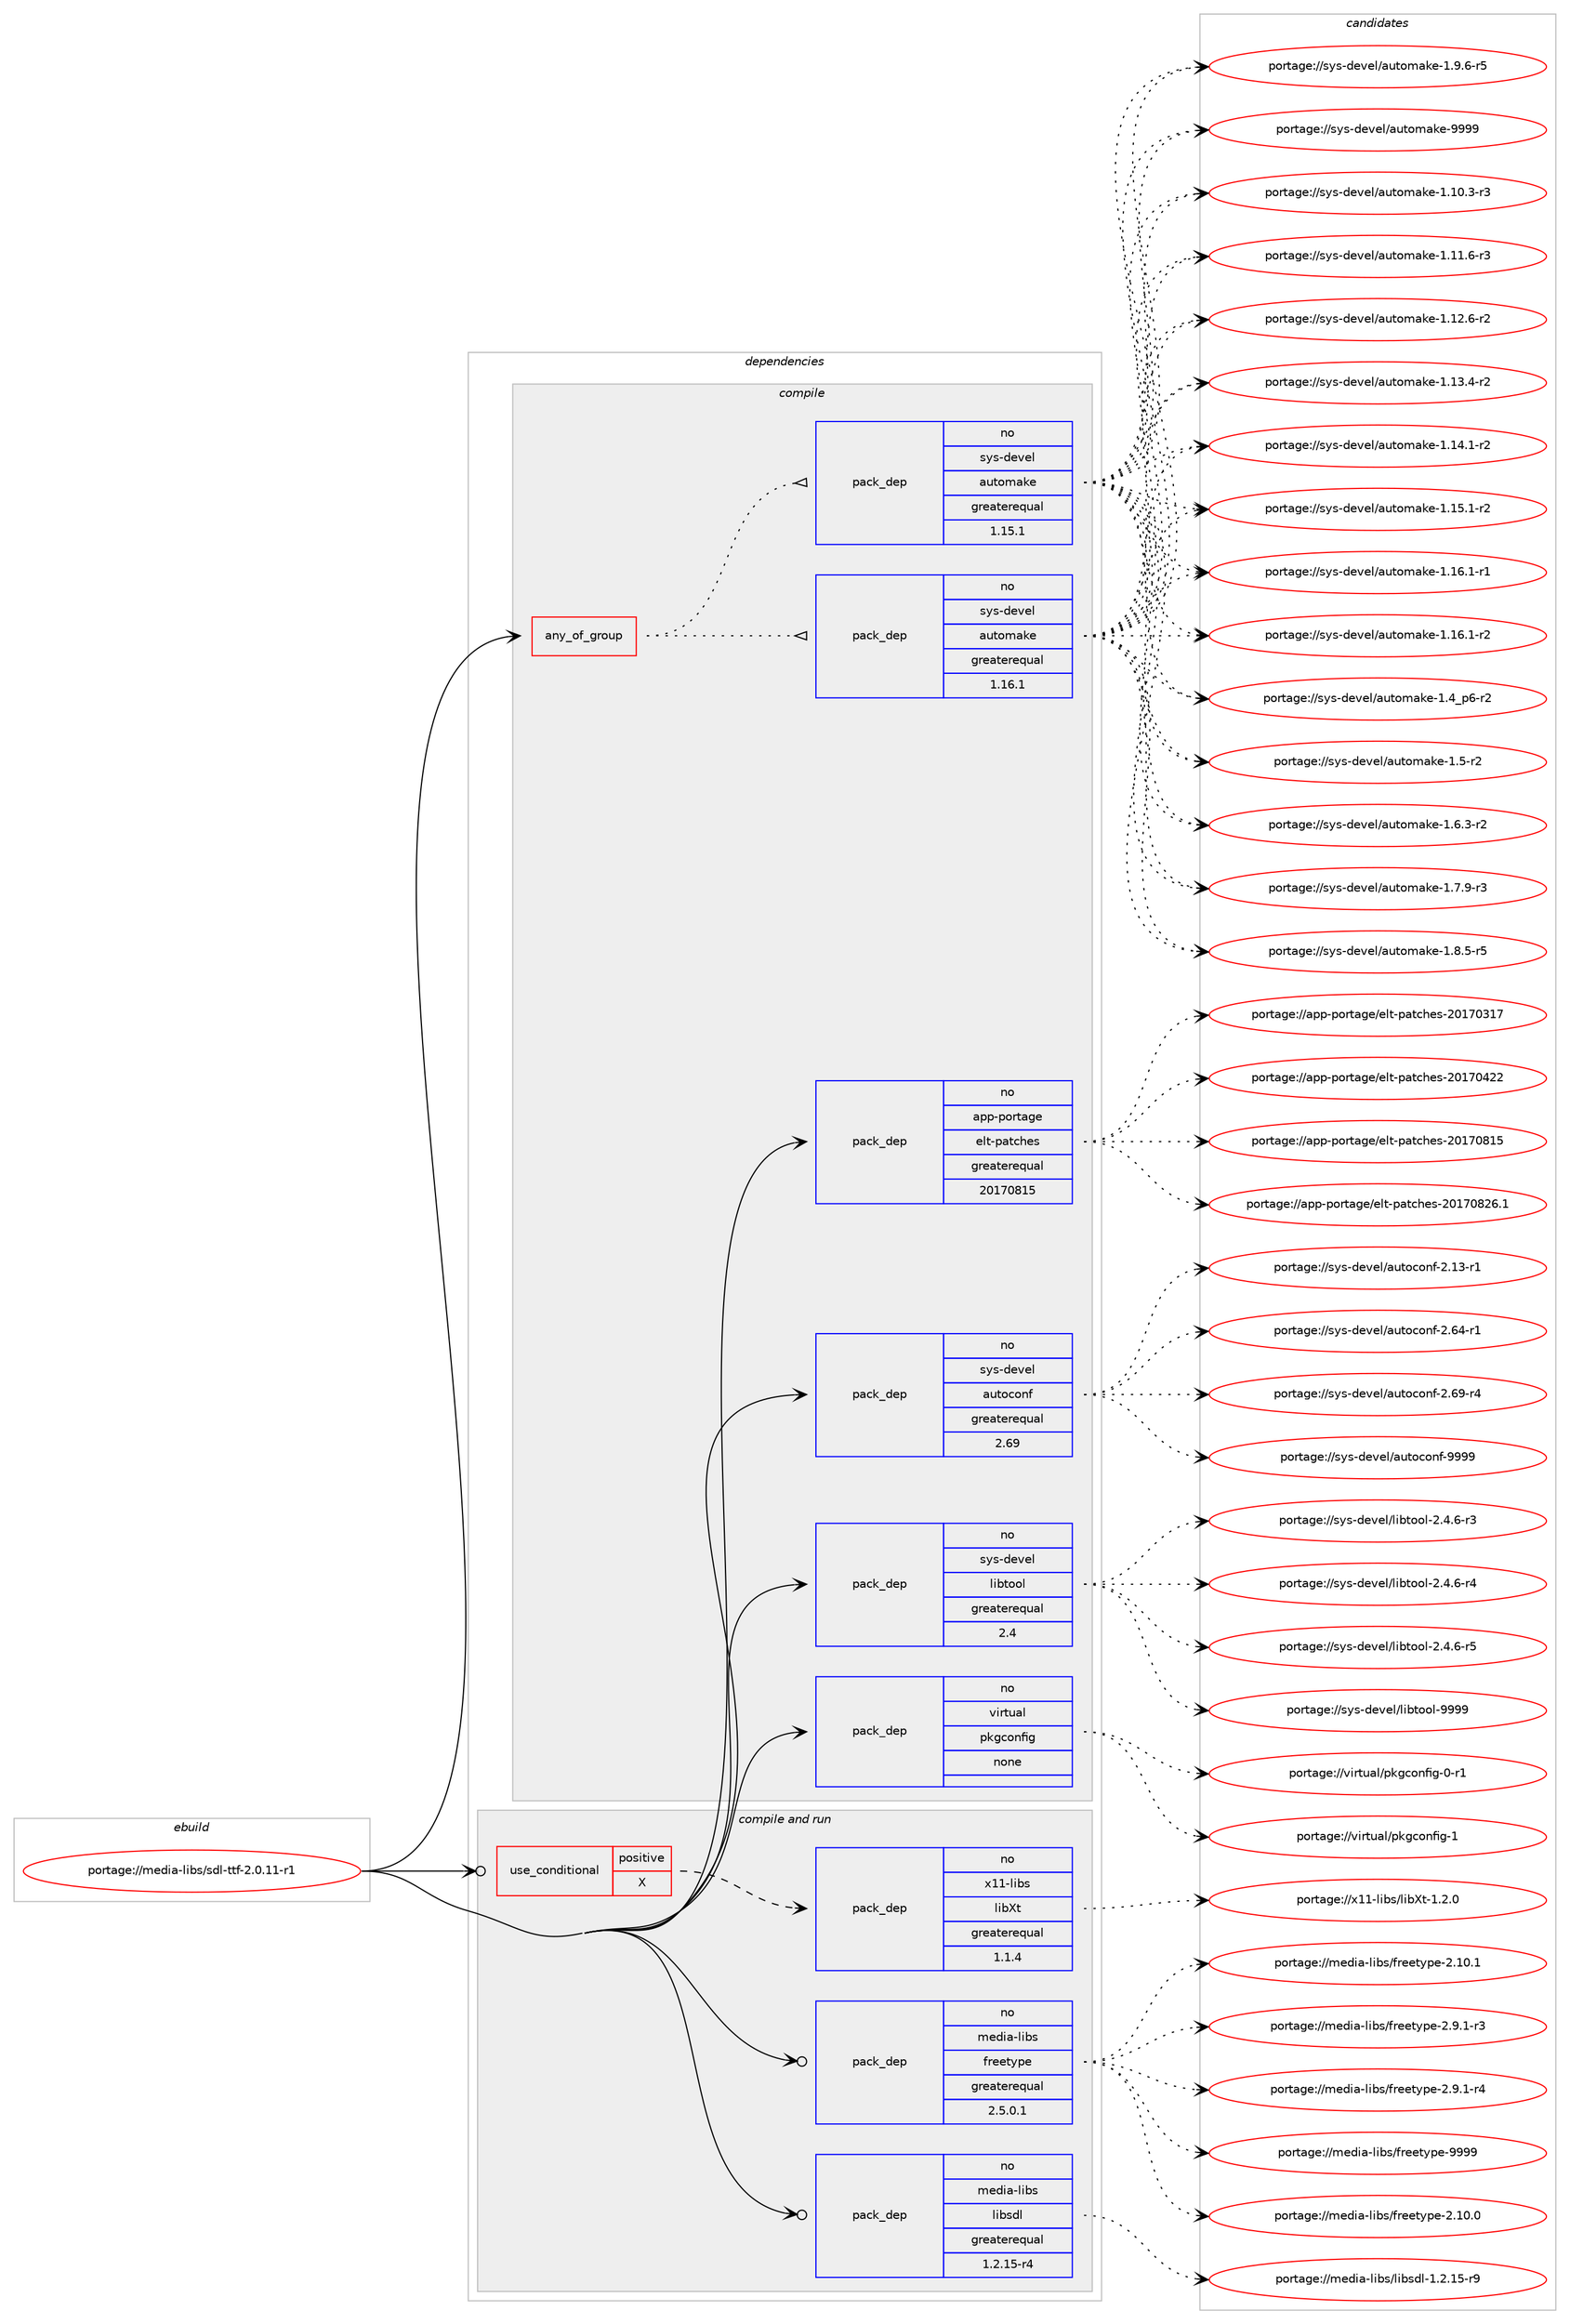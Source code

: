digraph prolog {

# *************
# Graph options
# *************

newrank=true;
concentrate=true;
compound=true;
graph [rankdir=LR,fontname=Helvetica,fontsize=10,ranksep=1.5];#, ranksep=2.5, nodesep=0.2];
edge  [arrowhead=vee];
node  [fontname=Helvetica,fontsize=10];

# **********
# The ebuild
# **********

subgraph cluster_leftcol {
color=gray;
rank=same;
label=<<i>ebuild</i>>;
id [label="portage://media-libs/sdl-ttf-2.0.11-r1", color=red, width=4, href="../media-libs/sdl-ttf-2.0.11-r1.svg"];
}

# ****************
# The dependencies
# ****************

subgraph cluster_midcol {
color=gray;
label=<<i>dependencies</i>>;
subgraph cluster_compile {
fillcolor="#eeeeee";
style=filled;
label=<<i>compile</i>>;
subgraph any5194 {
dependency324331 [label=<<TABLE BORDER="0" CELLBORDER="1" CELLSPACING="0" CELLPADDING="4"><TR><TD CELLPADDING="10">any_of_group</TD></TR></TABLE>>, shape=none, color=red];subgraph pack237921 {
dependency324332 [label=<<TABLE BORDER="0" CELLBORDER="1" CELLSPACING="0" CELLPADDING="4" WIDTH="220"><TR><TD ROWSPAN="6" CELLPADDING="30">pack_dep</TD></TR><TR><TD WIDTH="110">no</TD></TR><TR><TD>sys-devel</TD></TR><TR><TD>automake</TD></TR><TR><TD>greaterequal</TD></TR><TR><TD>1.16.1</TD></TR></TABLE>>, shape=none, color=blue];
}
dependency324331:e -> dependency324332:w [weight=20,style="dotted",arrowhead="oinv"];
subgraph pack237922 {
dependency324333 [label=<<TABLE BORDER="0" CELLBORDER="1" CELLSPACING="0" CELLPADDING="4" WIDTH="220"><TR><TD ROWSPAN="6" CELLPADDING="30">pack_dep</TD></TR><TR><TD WIDTH="110">no</TD></TR><TR><TD>sys-devel</TD></TR><TR><TD>automake</TD></TR><TR><TD>greaterequal</TD></TR><TR><TD>1.15.1</TD></TR></TABLE>>, shape=none, color=blue];
}
dependency324331:e -> dependency324333:w [weight=20,style="dotted",arrowhead="oinv"];
}
id:e -> dependency324331:w [weight=20,style="solid",arrowhead="vee"];
subgraph pack237923 {
dependency324334 [label=<<TABLE BORDER="0" CELLBORDER="1" CELLSPACING="0" CELLPADDING="4" WIDTH="220"><TR><TD ROWSPAN="6" CELLPADDING="30">pack_dep</TD></TR><TR><TD WIDTH="110">no</TD></TR><TR><TD>app-portage</TD></TR><TR><TD>elt-patches</TD></TR><TR><TD>greaterequal</TD></TR><TR><TD>20170815</TD></TR></TABLE>>, shape=none, color=blue];
}
id:e -> dependency324334:w [weight=20,style="solid",arrowhead="vee"];
subgraph pack237924 {
dependency324335 [label=<<TABLE BORDER="0" CELLBORDER="1" CELLSPACING="0" CELLPADDING="4" WIDTH="220"><TR><TD ROWSPAN="6" CELLPADDING="30">pack_dep</TD></TR><TR><TD WIDTH="110">no</TD></TR><TR><TD>sys-devel</TD></TR><TR><TD>autoconf</TD></TR><TR><TD>greaterequal</TD></TR><TR><TD>2.69</TD></TR></TABLE>>, shape=none, color=blue];
}
id:e -> dependency324335:w [weight=20,style="solid",arrowhead="vee"];
subgraph pack237925 {
dependency324336 [label=<<TABLE BORDER="0" CELLBORDER="1" CELLSPACING="0" CELLPADDING="4" WIDTH="220"><TR><TD ROWSPAN="6" CELLPADDING="30">pack_dep</TD></TR><TR><TD WIDTH="110">no</TD></TR><TR><TD>sys-devel</TD></TR><TR><TD>libtool</TD></TR><TR><TD>greaterequal</TD></TR><TR><TD>2.4</TD></TR></TABLE>>, shape=none, color=blue];
}
id:e -> dependency324336:w [weight=20,style="solid",arrowhead="vee"];
subgraph pack237926 {
dependency324337 [label=<<TABLE BORDER="0" CELLBORDER="1" CELLSPACING="0" CELLPADDING="4" WIDTH="220"><TR><TD ROWSPAN="6" CELLPADDING="30">pack_dep</TD></TR><TR><TD WIDTH="110">no</TD></TR><TR><TD>virtual</TD></TR><TR><TD>pkgconfig</TD></TR><TR><TD>none</TD></TR><TR><TD></TD></TR></TABLE>>, shape=none, color=blue];
}
id:e -> dependency324337:w [weight=20,style="solid",arrowhead="vee"];
}
subgraph cluster_compileandrun {
fillcolor="#eeeeee";
style=filled;
label=<<i>compile and run</i>>;
subgraph cond81085 {
dependency324338 [label=<<TABLE BORDER="0" CELLBORDER="1" CELLSPACING="0" CELLPADDING="4"><TR><TD ROWSPAN="3" CELLPADDING="10">use_conditional</TD></TR><TR><TD>positive</TD></TR><TR><TD>X</TD></TR></TABLE>>, shape=none, color=red];
subgraph pack237927 {
dependency324339 [label=<<TABLE BORDER="0" CELLBORDER="1" CELLSPACING="0" CELLPADDING="4" WIDTH="220"><TR><TD ROWSPAN="6" CELLPADDING="30">pack_dep</TD></TR><TR><TD WIDTH="110">no</TD></TR><TR><TD>x11-libs</TD></TR><TR><TD>libXt</TD></TR><TR><TD>greaterequal</TD></TR><TR><TD>1.1.4</TD></TR></TABLE>>, shape=none, color=blue];
}
dependency324338:e -> dependency324339:w [weight=20,style="dashed",arrowhead="vee"];
}
id:e -> dependency324338:w [weight=20,style="solid",arrowhead="odotvee"];
subgraph pack237928 {
dependency324340 [label=<<TABLE BORDER="0" CELLBORDER="1" CELLSPACING="0" CELLPADDING="4" WIDTH="220"><TR><TD ROWSPAN="6" CELLPADDING="30">pack_dep</TD></TR><TR><TD WIDTH="110">no</TD></TR><TR><TD>media-libs</TD></TR><TR><TD>freetype</TD></TR><TR><TD>greaterequal</TD></TR><TR><TD>2.5.0.1</TD></TR></TABLE>>, shape=none, color=blue];
}
id:e -> dependency324340:w [weight=20,style="solid",arrowhead="odotvee"];
subgraph pack237929 {
dependency324341 [label=<<TABLE BORDER="0" CELLBORDER="1" CELLSPACING="0" CELLPADDING="4" WIDTH="220"><TR><TD ROWSPAN="6" CELLPADDING="30">pack_dep</TD></TR><TR><TD WIDTH="110">no</TD></TR><TR><TD>media-libs</TD></TR><TR><TD>libsdl</TD></TR><TR><TD>greaterequal</TD></TR><TR><TD>1.2.15-r4</TD></TR></TABLE>>, shape=none, color=blue];
}
id:e -> dependency324341:w [weight=20,style="solid",arrowhead="odotvee"];
}
subgraph cluster_run {
fillcolor="#eeeeee";
style=filled;
label=<<i>run</i>>;
}
}

# **************
# The candidates
# **************

subgraph cluster_choices {
rank=same;
color=gray;
label=<<i>candidates</i>>;

subgraph choice237921 {
color=black;
nodesep=1;
choiceportage11512111545100101118101108479711711611110997107101454946494846514511451 [label="portage://sys-devel/automake-1.10.3-r3", color=red, width=4,href="../sys-devel/automake-1.10.3-r3.svg"];
choiceportage11512111545100101118101108479711711611110997107101454946494946544511451 [label="portage://sys-devel/automake-1.11.6-r3", color=red, width=4,href="../sys-devel/automake-1.11.6-r3.svg"];
choiceportage11512111545100101118101108479711711611110997107101454946495046544511450 [label="portage://sys-devel/automake-1.12.6-r2", color=red, width=4,href="../sys-devel/automake-1.12.6-r2.svg"];
choiceportage11512111545100101118101108479711711611110997107101454946495146524511450 [label="portage://sys-devel/automake-1.13.4-r2", color=red, width=4,href="../sys-devel/automake-1.13.4-r2.svg"];
choiceportage11512111545100101118101108479711711611110997107101454946495246494511450 [label="portage://sys-devel/automake-1.14.1-r2", color=red, width=4,href="../sys-devel/automake-1.14.1-r2.svg"];
choiceportage11512111545100101118101108479711711611110997107101454946495346494511450 [label="portage://sys-devel/automake-1.15.1-r2", color=red, width=4,href="../sys-devel/automake-1.15.1-r2.svg"];
choiceportage11512111545100101118101108479711711611110997107101454946495446494511449 [label="portage://sys-devel/automake-1.16.1-r1", color=red, width=4,href="../sys-devel/automake-1.16.1-r1.svg"];
choiceportage11512111545100101118101108479711711611110997107101454946495446494511450 [label="portage://sys-devel/automake-1.16.1-r2", color=red, width=4,href="../sys-devel/automake-1.16.1-r2.svg"];
choiceportage115121115451001011181011084797117116111109971071014549465295112544511450 [label="portage://sys-devel/automake-1.4_p6-r2", color=red, width=4,href="../sys-devel/automake-1.4_p6-r2.svg"];
choiceportage11512111545100101118101108479711711611110997107101454946534511450 [label="portage://sys-devel/automake-1.5-r2", color=red, width=4,href="../sys-devel/automake-1.5-r2.svg"];
choiceportage115121115451001011181011084797117116111109971071014549465446514511450 [label="portage://sys-devel/automake-1.6.3-r2", color=red, width=4,href="../sys-devel/automake-1.6.3-r2.svg"];
choiceportage115121115451001011181011084797117116111109971071014549465546574511451 [label="portage://sys-devel/automake-1.7.9-r3", color=red, width=4,href="../sys-devel/automake-1.7.9-r3.svg"];
choiceportage115121115451001011181011084797117116111109971071014549465646534511453 [label="portage://sys-devel/automake-1.8.5-r5", color=red, width=4,href="../sys-devel/automake-1.8.5-r5.svg"];
choiceportage115121115451001011181011084797117116111109971071014549465746544511453 [label="portage://sys-devel/automake-1.9.6-r5", color=red, width=4,href="../sys-devel/automake-1.9.6-r5.svg"];
choiceportage115121115451001011181011084797117116111109971071014557575757 [label="portage://sys-devel/automake-9999", color=red, width=4,href="../sys-devel/automake-9999.svg"];
dependency324332:e -> choiceportage11512111545100101118101108479711711611110997107101454946494846514511451:w [style=dotted,weight="100"];
dependency324332:e -> choiceportage11512111545100101118101108479711711611110997107101454946494946544511451:w [style=dotted,weight="100"];
dependency324332:e -> choiceportage11512111545100101118101108479711711611110997107101454946495046544511450:w [style=dotted,weight="100"];
dependency324332:e -> choiceportage11512111545100101118101108479711711611110997107101454946495146524511450:w [style=dotted,weight="100"];
dependency324332:e -> choiceportage11512111545100101118101108479711711611110997107101454946495246494511450:w [style=dotted,weight="100"];
dependency324332:e -> choiceportage11512111545100101118101108479711711611110997107101454946495346494511450:w [style=dotted,weight="100"];
dependency324332:e -> choiceportage11512111545100101118101108479711711611110997107101454946495446494511449:w [style=dotted,weight="100"];
dependency324332:e -> choiceportage11512111545100101118101108479711711611110997107101454946495446494511450:w [style=dotted,weight="100"];
dependency324332:e -> choiceportage115121115451001011181011084797117116111109971071014549465295112544511450:w [style=dotted,weight="100"];
dependency324332:e -> choiceportage11512111545100101118101108479711711611110997107101454946534511450:w [style=dotted,weight="100"];
dependency324332:e -> choiceportage115121115451001011181011084797117116111109971071014549465446514511450:w [style=dotted,weight="100"];
dependency324332:e -> choiceportage115121115451001011181011084797117116111109971071014549465546574511451:w [style=dotted,weight="100"];
dependency324332:e -> choiceportage115121115451001011181011084797117116111109971071014549465646534511453:w [style=dotted,weight="100"];
dependency324332:e -> choiceportage115121115451001011181011084797117116111109971071014549465746544511453:w [style=dotted,weight="100"];
dependency324332:e -> choiceportage115121115451001011181011084797117116111109971071014557575757:w [style=dotted,weight="100"];
}
subgraph choice237922 {
color=black;
nodesep=1;
choiceportage11512111545100101118101108479711711611110997107101454946494846514511451 [label="portage://sys-devel/automake-1.10.3-r3", color=red, width=4,href="../sys-devel/automake-1.10.3-r3.svg"];
choiceportage11512111545100101118101108479711711611110997107101454946494946544511451 [label="portage://sys-devel/automake-1.11.6-r3", color=red, width=4,href="../sys-devel/automake-1.11.6-r3.svg"];
choiceportage11512111545100101118101108479711711611110997107101454946495046544511450 [label="portage://sys-devel/automake-1.12.6-r2", color=red, width=4,href="../sys-devel/automake-1.12.6-r2.svg"];
choiceportage11512111545100101118101108479711711611110997107101454946495146524511450 [label="portage://sys-devel/automake-1.13.4-r2", color=red, width=4,href="../sys-devel/automake-1.13.4-r2.svg"];
choiceportage11512111545100101118101108479711711611110997107101454946495246494511450 [label="portage://sys-devel/automake-1.14.1-r2", color=red, width=4,href="../sys-devel/automake-1.14.1-r2.svg"];
choiceportage11512111545100101118101108479711711611110997107101454946495346494511450 [label="portage://sys-devel/automake-1.15.1-r2", color=red, width=4,href="../sys-devel/automake-1.15.1-r2.svg"];
choiceportage11512111545100101118101108479711711611110997107101454946495446494511449 [label="portage://sys-devel/automake-1.16.1-r1", color=red, width=4,href="../sys-devel/automake-1.16.1-r1.svg"];
choiceportage11512111545100101118101108479711711611110997107101454946495446494511450 [label="portage://sys-devel/automake-1.16.1-r2", color=red, width=4,href="../sys-devel/automake-1.16.1-r2.svg"];
choiceportage115121115451001011181011084797117116111109971071014549465295112544511450 [label="portage://sys-devel/automake-1.4_p6-r2", color=red, width=4,href="../sys-devel/automake-1.4_p6-r2.svg"];
choiceportage11512111545100101118101108479711711611110997107101454946534511450 [label="portage://sys-devel/automake-1.5-r2", color=red, width=4,href="../sys-devel/automake-1.5-r2.svg"];
choiceportage115121115451001011181011084797117116111109971071014549465446514511450 [label="portage://sys-devel/automake-1.6.3-r2", color=red, width=4,href="../sys-devel/automake-1.6.3-r2.svg"];
choiceportage115121115451001011181011084797117116111109971071014549465546574511451 [label="portage://sys-devel/automake-1.7.9-r3", color=red, width=4,href="../sys-devel/automake-1.7.9-r3.svg"];
choiceportage115121115451001011181011084797117116111109971071014549465646534511453 [label="portage://sys-devel/automake-1.8.5-r5", color=red, width=4,href="../sys-devel/automake-1.8.5-r5.svg"];
choiceportage115121115451001011181011084797117116111109971071014549465746544511453 [label="portage://sys-devel/automake-1.9.6-r5", color=red, width=4,href="../sys-devel/automake-1.9.6-r5.svg"];
choiceportage115121115451001011181011084797117116111109971071014557575757 [label="portage://sys-devel/automake-9999", color=red, width=4,href="../sys-devel/automake-9999.svg"];
dependency324333:e -> choiceportage11512111545100101118101108479711711611110997107101454946494846514511451:w [style=dotted,weight="100"];
dependency324333:e -> choiceportage11512111545100101118101108479711711611110997107101454946494946544511451:w [style=dotted,weight="100"];
dependency324333:e -> choiceportage11512111545100101118101108479711711611110997107101454946495046544511450:w [style=dotted,weight="100"];
dependency324333:e -> choiceportage11512111545100101118101108479711711611110997107101454946495146524511450:w [style=dotted,weight="100"];
dependency324333:e -> choiceportage11512111545100101118101108479711711611110997107101454946495246494511450:w [style=dotted,weight="100"];
dependency324333:e -> choiceportage11512111545100101118101108479711711611110997107101454946495346494511450:w [style=dotted,weight="100"];
dependency324333:e -> choiceportage11512111545100101118101108479711711611110997107101454946495446494511449:w [style=dotted,weight="100"];
dependency324333:e -> choiceportage11512111545100101118101108479711711611110997107101454946495446494511450:w [style=dotted,weight="100"];
dependency324333:e -> choiceportage115121115451001011181011084797117116111109971071014549465295112544511450:w [style=dotted,weight="100"];
dependency324333:e -> choiceportage11512111545100101118101108479711711611110997107101454946534511450:w [style=dotted,weight="100"];
dependency324333:e -> choiceportage115121115451001011181011084797117116111109971071014549465446514511450:w [style=dotted,weight="100"];
dependency324333:e -> choiceportage115121115451001011181011084797117116111109971071014549465546574511451:w [style=dotted,weight="100"];
dependency324333:e -> choiceportage115121115451001011181011084797117116111109971071014549465646534511453:w [style=dotted,weight="100"];
dependency324333:e -> choiceportage115121115451001011181011084797117116111109971071014549465746544511453:w [style=dotted,weight="100"];
dependency324333:e -> choiceportage115121115451001011181011084797117116111109971071014557575757:w [style=dotted,weight="100"];
}
subgraph choice237923 {
color=black;
nodesep=1;
choiceportage97112112451121111141169710310147101108116451129711699104101115455048495548514955 [label="portage://app-portage/elt-patches-20170317", color=red, width=4,href="../app-portage/elt-patches-20170317.svg"];
choiceportage97112112451121111141169710310147101108116451129711699104101115455048495548525050 [label="portage://app-portage/elt-patches-20170422", color=red, width=4,href="../app-portage/elt-patches-20170422.svg"];
choiceportage97112112451121111141169710310147101108116451129711699104101115455048495548564953 [label="portage://app-portage/elt-patches-20170815", color=red, width=4,href="../app-portage/elt-patches-20170815.svg"];
choiceportage971121124511211111411697103101471011081164511297116991041011154550484955485650544649 [label="portage://app-portage/elt-patches-20170826.1", color=red, width=4,href="../app-portage/elt-patches-20170826.1.svg"];
dependency324334:e -> choiceportage97112112451121111141169710310147101108116451129711699104101115455048495548514955:w [style=dotted,weight="100"];
dependency324334:e -> choiceportage97112112451121111141169710310147101108116451129711699104101115455048495548525050:w [style=dotted,weight="100"];
dependency324334:e -> choiceportage97112112451121111141169710310147101108116451129711699104101115455048495548564953:w [style=dotted,weight="100"];
dependency324334:e -> choiceportage971121124511211111411697103101471011081164511297116991041011154550484955485650544649:w [style=dotted,weight="100"];
}
subgraph choice237924 {
color=black;
nodesep=1;
choiceportage1151211154510010111810110847971171161119911111010245504649514511449 [label="portage://sys-devel/autoconf-2.13-r1", color=red, width=4,href="../sys-devel/autoconf-2.13-r1.svg"];
choiceportage1151211154510010111810110847971171161119911111010245504654524511449 [label="portage://sys-devel/autoconf-2.64-r1", color=red, width=4,href="../sys-devel/autoconf-2.64-r1.svg"];
choiceportage1151211154510010111810110847971171161119911111010245504654574511452 [label="portage://sys-devel/autoconf-2.69-r4", color=red, width=4,href="../sys-devel/autoconf-2.69-r4.svg"];
choiceportage115121115451001011181011084797117116111991111101024557575757 [label="portage://sys-devel/autoconf-9999", color=red, width=4,href="../sys-devel/autoconf-9999.svg"];
dependency324335:e -> choiceportage1151211154510010111810110847971171161119911111010245504649514511449:w [style=dotted,weight="100"];
dependency324335:e -> choiceportage1151211154510010111810110847971171161119911111010245504654524511449:w [style=dotted,weight="100"];
dependency324335:e -> choiceportage1151211154510010111810110847971171161119911111010245504654574511452:w [style=dotted,weight="100"];
dependency324335:e -> choiceportage115121115451001011181011084797117116111991111101024557575757:w [style=dotted,weight="100"];
}
subgraph choice237925 {
color=black;
nodesep=1;
choiceportage1151211154510010111810110847108105981161111111084550465246544511451 [label="portage://sys-devel/libtool-2.4.6-r3", color=red, width=4,href="../sys-devel/libtool-2.4.6-r3.svg"];
choiceportage1151211154510010111810110847108105981161111111084550465246544511452 [label="portage://sys-devel/libtool-2.4.6-r4", color=red, width=4,href="../sys-devel/libtool-2.4.6-r4.svg"];
choiceportage1151211154510010111810110847108105981161111111084550465246544511453 [label="portage://sys-devel/libtool-2.4.6-r5", color=red, width=4,href="../sys-devel/libtool-2.4.6-r5.svg"];
choiceportage1151211154510010111810110847108105981161111111084557575757 [label="portage://sys-devel/libtool-9999", color=red, width=4,href="../sys-devel/libtool-9999.svg"];
dependency324336:e -> choiceportage1151211154510010111810110847108105981161111111084550465246544511451:w [style=dotted,weight="100"];
dependency324336:e -> choiceportage1151211154510010111810110847108105981161111111084550465246544511452:w [style=dotted,weight="100"];
dependency324336:e -> choiceportage1151211154510010111810110847108105981161111111084550465246544511453:w [style=dotted,weight="100"];
dependency324336:e -> choiceportage1151211154510010111810110847108105981161111111084557575757:w [style=dotted,weight="100"];
}
subgraph choice237926 {
color=black;
nodesep=1;
choiceportage11810511411611797108471121071039911111010210510345484511449 [label="portage://virtual/pkgconfig-0-r1", color=red, width=4,href="../virtual/pkgconfig-0-r1.svg"];
choiceportage1181051141161179710847112107103991111101021051034549 [label="portage://virtual/pkgconfig-1", color=red, width=4,href="../virtual/pkgconfig-1.svg"];
dependency324337:e -> choiceportage11810511411611797108471121071039911111010210510345484511449:w [style=dotted,weight="100"];
dependency324337:e -> choiceportage1181051141161179710847112107103991111101021051034549:w [style=dotted,weight="100"];
}
subgraph choice237927 {
color=black;
nodesep=1;
choiceportage12049494510810598115471081059888116454946504648 [label="portage://x11-libs/libXt-1.2.0", color=red, width=4,href="../x11-libs/libXt-1.2.0.svg"];
dependency324339:e -> choiceportage12049494510810598115471081059888116454946504648:w [style=dotted,weight="100"];
}
subgraph choice237928 {
color=black;
nodesep=1;
choiceportage1091011001059745108105981154710211410110111612111210145504649484648 [label="portage://media-libs/freetype-2.10.0", color=red, width=4,href="../media-libs/freetype-2.10.0.svg"];
choiceportage1091011001059745108105981154710211410110111612111210145504649484649 [label="portage://media-libs/freetype-2.10.1", color=red, width=4,href="../media-libs/freetype-2.10.1.svg"];
choiceportage109101100105974510810598115471021141011011161211121014550465746494511451 [label="portage://media-libs/freetype-2.9.1-r3", color=red, width=4,href="../media-libs/freetype-2.9.1-r3.svg"];
choiceportage109101100105974510810598115471021141011011161211121014550465746494511452 [label="portage://media-libs/freetype-2.9.1-r4", color=red, width=4,href="../media-libs/freetype-2.9.1-r4.svg"];
choiceportage109101100105974510810598115471021141011011161211121014557575757 [label="portage://media-libs/freetype-9999", color=red, width=4,href="../media-libs/freetype-9999.svg"];
dependency324340:e -> choiceportage1091011001059745108105981154710211410110111612111210145504649484648:w [style=dotted,weight="100"];
dependency324340:e -> choiceportage1091011001059745108105981154710211410110111612111210145504649484649:w [style=dotted,weight="100"];
dependency324340:e -> choiceportage109101100105974510810598115471021141011011161211121014550465746494511451:w [style=dotted,weight="100"];
dependency324340:e -> choiceportage109101100105974510810598115471021141011011161211121014550465746494511452:w [style=dotted,weight="100"];
dependency324340:e -> choiceportage109101100105974510810598115471021141011011161211121014557575757:w [style=dotted,weight="100"];
}
subgraph choice237929 {
color=black;
nodesep=1;
choiceportage1091011001059745108105981154710810598115100108454946504649534511457 [label="portage://media-libs/libsdl-1.2.15-r9", color=red, width=4,href="../media-libs/libsdl-1.2.15-r9.svg"];
dependency324341:e -> choiceportage1091011001059745108105981154710810598115100108454946504649534511457:w [style=dotted,weight="100"];
}
}

}
